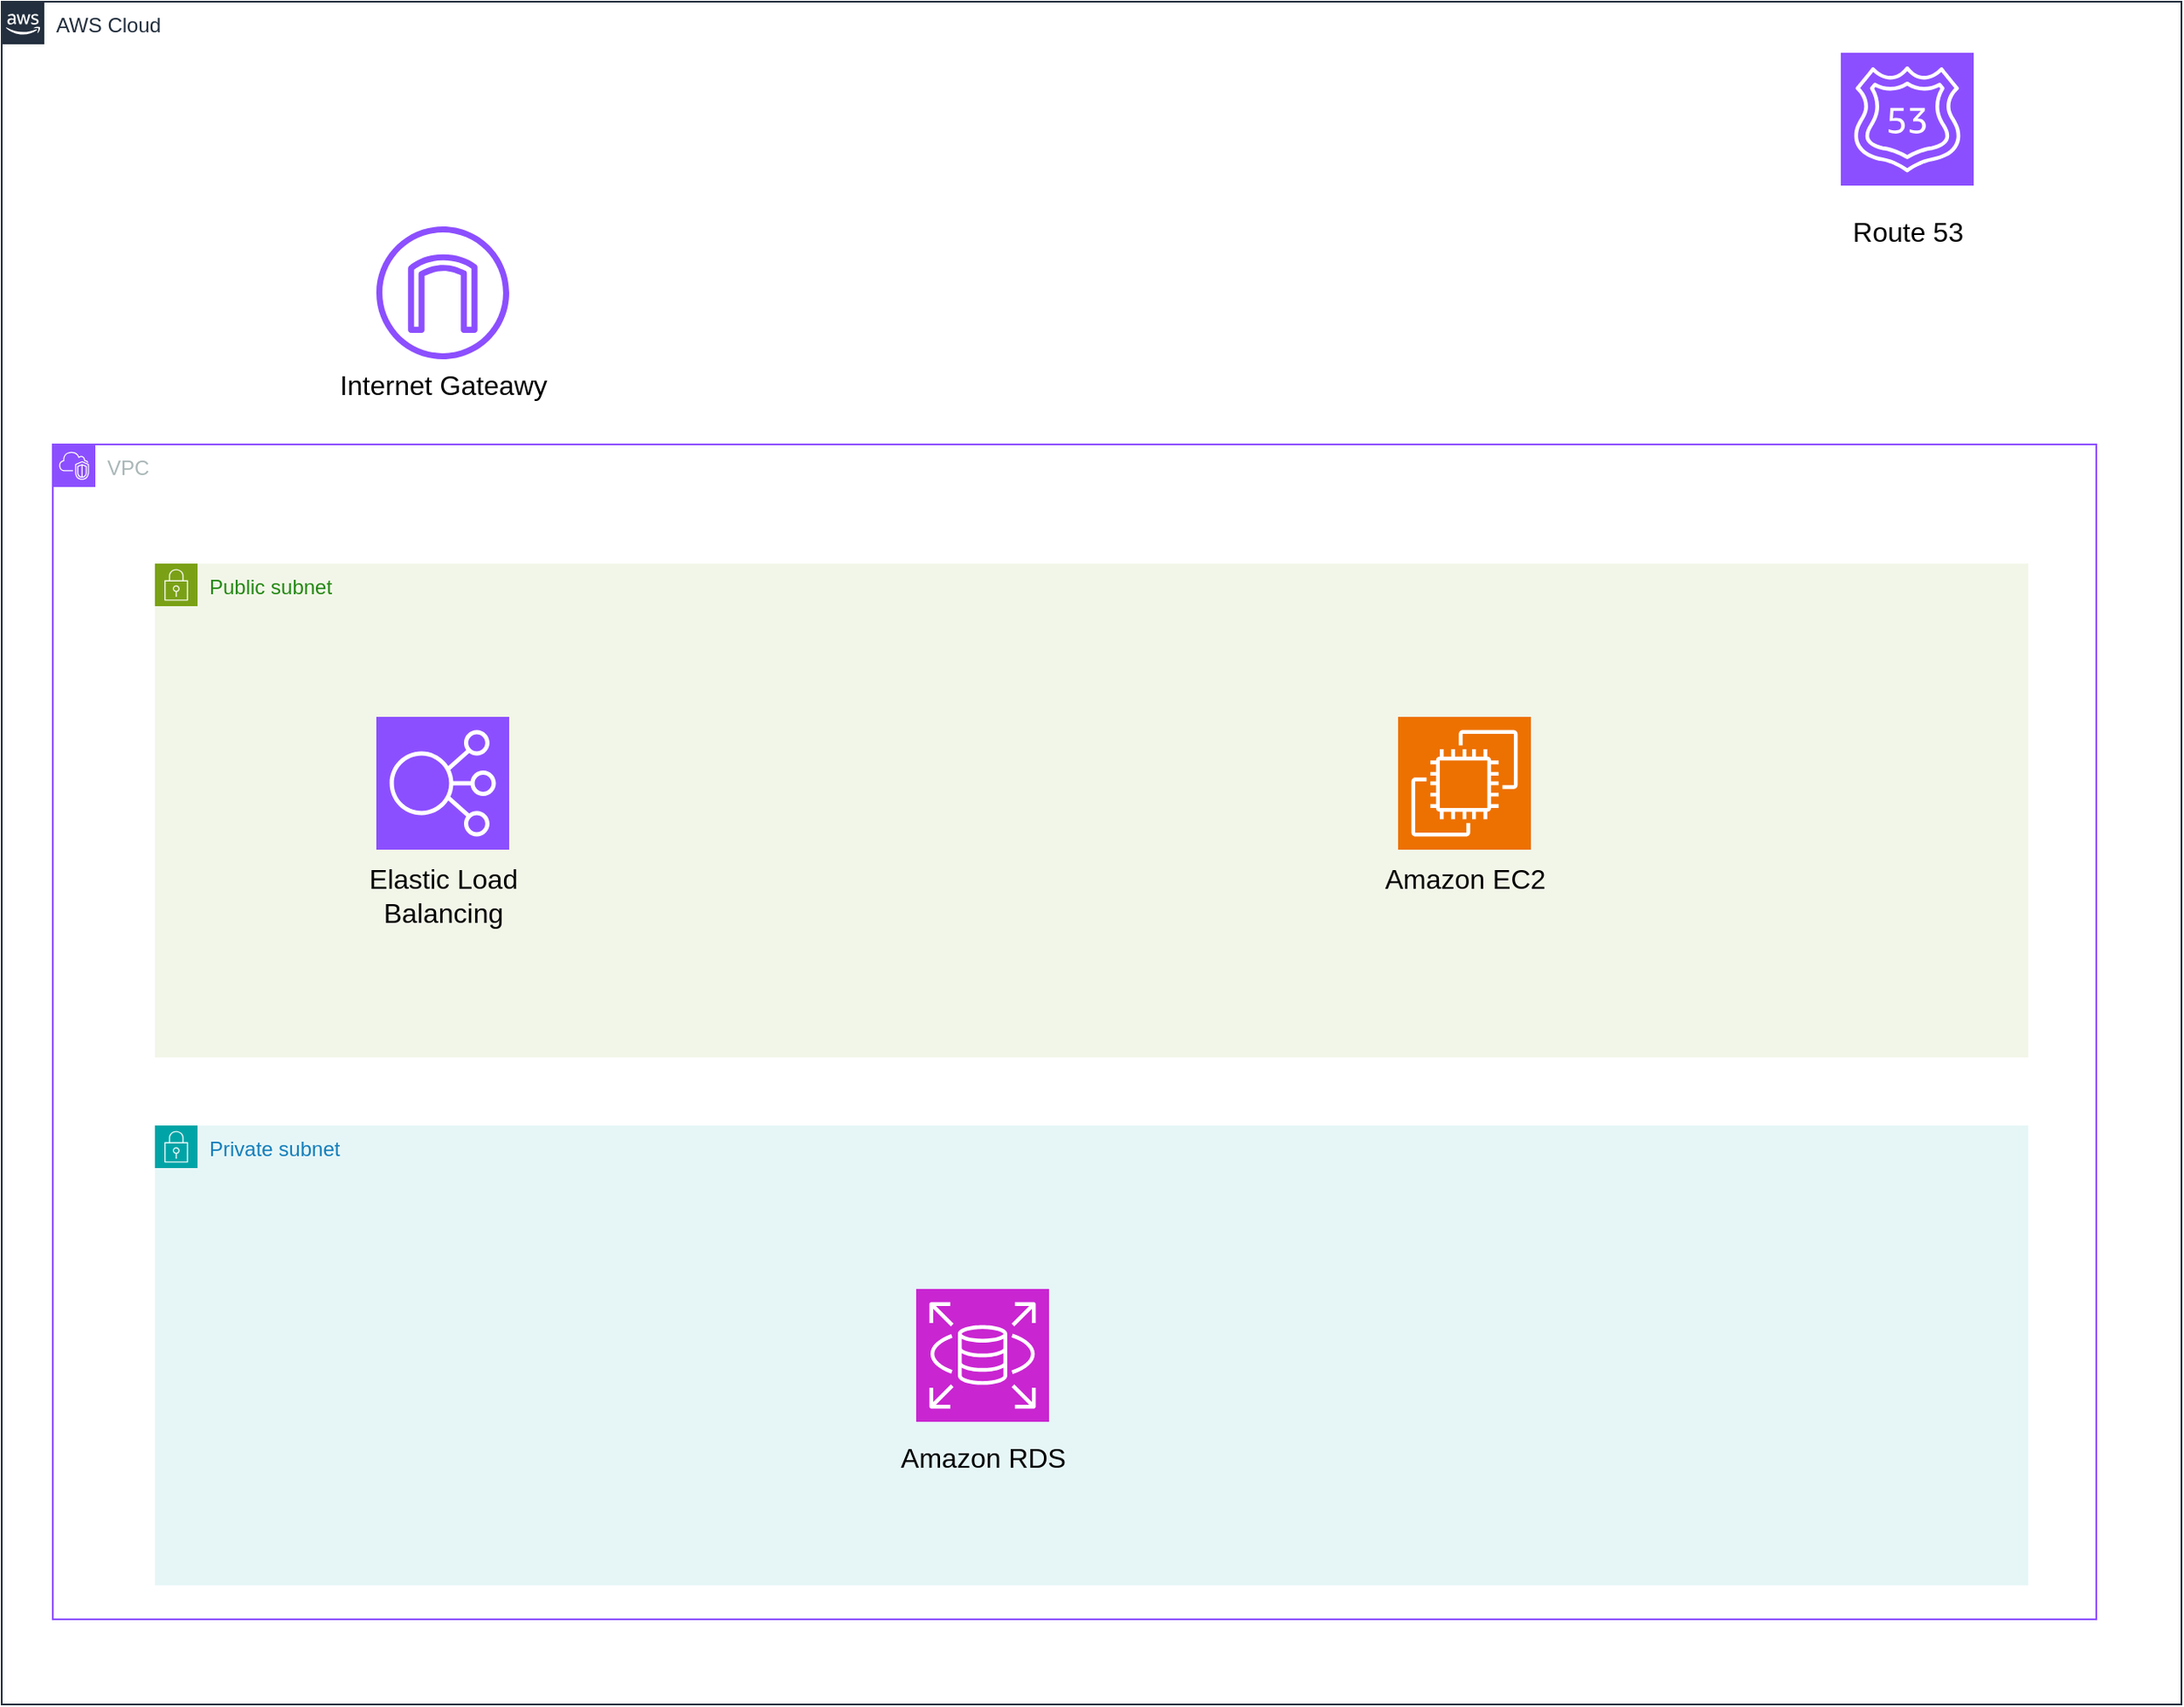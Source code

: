 <mxfile version="24.8.4">
  <diagram name="Page-1" id="3M4bR4976tQd8baS298D">
    <mxGraphModel dx="3056" dy="1105" grid="1" gridSize="10" guides="1" tooltips="1" connect="1" arrows="1" fold="1" page="1" pageScale="1" pageWidth="850" pageHeight="1100" math="0" shadow="0">
      <root>
        <mxCell id="0" />
        <mxCell id="1" parent="0" />
        <mxCell id="jxjZ4RDuN04zo6CGGgM6-1" value="AWS Cloud" style="points=[[0,0],[0.25,0],[0.5,0],[0.75,0],[1,0],[1,0.25],[1,0.5],[1,0.75],[1,1],[0.75,1],[0.5,1],[0.25,1],[0,1],[0,0.75],[0,0.5],[0,0.25]];outlineConnect=0;gradientColor=none;html=1;whiteSpace=wrap;fontSize=12;fontStyle=0;container=1;pointerEvents=0;collapsible=0;recursiveResize=0;shape=mxgraph.aws4.group;grIcon=mxgraph.aws4.group_aws_cloud_alt;strokeColor=#232F3E;fillColor=none;verticalAlign=top;align=left;spacingLeft=30;fontColor=#232F3E;dashed=0;" vertex="1" parent="1">
          <mxGeometry x="-190" y="40" width="1280" height="1000" as="geometry" />
        </mxCell>
        <mxCell id="jxjZ4RDuN04zo6CGGgM6-3" value="VPC" style="points=[[0,0],[0.25,0],[0.5,0],[0.75,0],[1,0],[1,0.25],[1,0.5],[1,0.75],[1,1],[0.75,1],[0.5,1],[0.25,1],[0,1],[0,0.75],[0,0.5],[0,0.25]];outlineConnect=0;gradientColor=none;html=1;whiteSpace=wrap;fontSize=12;fontStyle=0;container=1;pointerEvents=0;collapsible=0;recursiveResize=0;shape=mxgraph.aws4.group;grIcon=mxgraph.aws4.group_vpc2;strokeColor=#8C4FFF;fillColor=none;verticalAlign=top;align=left;spacingLeft=30;fontColor=#AAB7B8;dashed=0;" vertex="1" parent="jxjZ4RDuN04zo6CGGgM6-1">
          <mxGeometry x="30" y="260" width="1200" height="690" as="geometry" />
        </mxCell>
        <mxCell id="jxjZ4RDuN04zo6CGGgM6-4" value="Public subnet" style="points=[[0,0],[0.25,0],[0.5,0],[0.75,0],[1,0],[1,0.25],[1,0.5],[1,0.75],[1,1],[0.75,1],[0.5,1],[0.25,1],[0,1],[0,0.75],[0,0.5],[0,0.25]];outlineConnect=0;gradientColor=none;html=1;whiteSpace=wrap;fontSize=12;fontStyle=0;container=1;pointerEvents=0;collapsible=0;recursiveResize=0;shape=mxgraph.aws4.group;grIcon=mxgraph.aws4.group_security_group;grStroke=0;strokeColor=#7AA116;fillColor=#F2F6E8;verticalAlign=top;align=left;spacingLeft=30;fontColor=#248814;dashed=0;" vertex="1" parent="jxjZ4RDuN04zo6CGGgM6-3">
          <mxGeometry x="60" y="70" width="1100" height="290" as="geometry" />
        </mxCell>
        <mxCell id="jxjZ4RDuN04zo6CGGgM6-7" value="" style="sketch=0;points=[[0,0,0],[0.25,0,0],[0.5,0,0],[0.75,0,0],[1,0,0],[0,1,0],[0.25,1,0],[0.5,1,0],[0.75,1,0],[1,1,0],[0,0.25,0],[0,0.5,0],[0,0.75,0],[1,0.25,0],[1,0.5,0],[1,0.75,0]];outlineConnect=0;fontColor=#232F3E;fillColor=#8C4FFF;strokeColor=#ffffff;dashed=0;verticalLabelPosition=bottom;verticalAlign=top;align=center;html=1;fontSize=12;fontStyle=0;aspect=fixed;shape=mxgraph.aws4.resourceIcon;resIcon=mxgraph.aws4.elastic_load_balancing;" vertex="1" parent="jxjZ4RDuN04zo6CGGgM6-4">
          <mxGeometry x="130" y="90" width="78" height="78" as="geometry" />
        </mxCell>
        <mxCell id="jxjZ4RDuN04zo6CGGgM6-9" value="" style="sketch=0;points=[[0,0,0],[0.25,0,0],[0.5,0,0],[0.75,0,0],[1,0,0],[0,1,0],[0.25,1,0],[0.5,1,0],[0.75,1,0],[1,1,0],[0,0.25,0],[0,0.5,0],[0,0.75,0],[1,0.25,0],[1,0.5,0],[1,0.75,0]];outlineConnect=0;fontColor=#232F3E;fillColor=#ED7100;strokeColor=#ffffff;dashed=0;verticalLabelPosition=bottom;verticalAlign=top;align=center;html=1;fontSize=12;fontStyle=0;aspect=fixed;shape=mxgraph.aws4.resourceIcon;resIcon=mxgraph.aws4.ec2;" vertex="1" parent="jxjZ4RDuN04zo6CGGgM6-4">
          <mxGeometry x="730" y="90" width="78" height="78" as="geometry" />
        </mxCell>
        <mxCell id="jxjZ4RDuN04zo6CGGgM6-12" value="Amazon EC2" style="text;html=1;align=center;verticalAlign=middle;resizable=0;points=[];autosize=1;strokeColor=none;fillColor=none;fontSize=16;" vertex="1" parent="jxjZ4RDuN04zo6CGGgM6-4">
          <mxGeometry x="709" y="170" width="120" height="30" as="geometry" />
        </mxCell>
        <mxCell id="jxjZ4RDuN04zo6CGGgM6-13" value="Elastic Load&lt;div&gt;Balancing&lt;/div&gt;" style="text;html=1;align=center;verticalAlign=middle;resizable=0;points=[];autosize=1;strokeColor=none;fillColor=none;fontSize=16;" vertex="1" parent="jxjZ4RDuN04zo6CGGgM6-4">
          <mxGeometry x="114" y="170" width="110" height="50" as="geometry" />
        </mxCell>
        <mxCell id="jxjZ4RDuN04zo6CGGgM6-5" value="Private subnet" style="points=[[0,0],[0.25,0],[0.5,0],[0.75,0],[1,0],[1,0.25],[1,0.5],[1,0.75],[1,1],[0.75,1],[0.5,1],[0.25,1],[0,1],[0,0.75],[0,0.5],[0,0.25]];outlineConnect=0;gradientColor=none;html=1;whiteSpace=wrap;fontSize=12;fontStyle=0;container=1;pointerEvents=0;collapsible=0;recursiveResize=0;shape=mxgraph.aws4.group;grIcon=mxgraph.aws4.group_security_group;grStroke=0;strokeColor=#00A4A6;fillColor=#E6F6F7;verticalAlign=top;align=left;spacingLeft=30;fontColor=#147EBA;dashed=0;" vertex="1" parent="jxjZ4RDuN04zo6CGGgM6-3">
          <mxGeometry x="60" y="400" width="1100" height="270" as="geometry" />
        </mxCell>
        <mxCell id="jxjZ4RDuN04zo6CGGgM6-10" value="" style="sketch=0;points=[[0,0,0],[0.25,0,0],[0.5,0,0],[0.75,0,0],[1,0,0],[0,1,0],[0.25,1,0],[0.5,1,0],[0.75,1,0],[1,1,0],[0,0.25,0],[0,0.5,0],[0,0.75,0],[1,0.25,0],[1,0.5,0],[1,0.75,0]];outlineConnect=0;fontColor=#232F3E;fillColor=#C925D1;strokeColor=#ffffff;dashed=0;verticalLabelPosition=bottom;verticalAlign=top;align=center;html=1;fontSize=12;fontStyle=0;aspect=fixed;shape=mxgraph.aws4.resourceIcon;resIcon=mxgraph.aws4.rds;" vertex="1" parent="jxjZ4RDuN04zo6CGGgM6-5">
          <mxGeometry x="447" y="96" width="78" height="78" as="geometry" />
        </mxCell>
        <mxCell id="jxjZ4RDuN04zo6CGGgM6-11" value="Amazon RDS" style="text;html=1;align=center;verticalAlign=middle;resizable=0;points=[];autosize=1;strokeColor=none;fillColor=none;fontSize=16;" vertex="1" parent="jxjZ4RDuN04zo6CGGgM6-5">
          <mxGeometry x="426" y="180" width="120" height="30" as="geometry" />
        </mxCell>
        <mxCell id="jxjZ4RDuN04zo6CGGgM6-6" value="" style="sketch=0;points=[[0,0,0],[0.25,0,0],[0.5,0,0],[0.75,0,0],[1,0,0],[0,1,0],[0.25,1,0],[0.5,1,0],[0.75,1,0],[1,1,0],[0,0.25,0],[0,0.5,0],[0,0.75,0],[1,0.25,0],[1,0.5,0],[1,0.75,0]];outlineConnect=0;fontColor=#232F3E;fillColor=#8C4FFF;strokeColor=#ffffff;dashed=0;verticalLabelPosition=bottom;verticalAlign=top;align=center;html=1;fontSize=12;fontStyle=0;aspect=fixed;shape=mxgraph.aws4.resourceIcon;resIcon=mxgraph.aws4.route_53;" vertex="1" parent="jxjZ4RDuN04zo6CGGgM6-1">
          <mxGeometry x="1080" y="30" width="78" height="78" as="geometry" />
        </mxCell>
        <mxCell id="jxjZ4RDuN04zo6CGGgM6-8" value="" style="sketch=0;outlineConnect=0;fontColor=#232F3E;gradientColor=none;fillColor=#8C4FFF;strokeColor=none;dashed=0;verticalLabelPosition=bottom;verticalAlign=top;align=center;html=1;fontSize=12;fontStyle=0;aspect=fixed;pointerEvents=1;shape=mxgraph.aws4.internet_gateway;" vertex="1" parent="jxjZ4RDuN04zo6CGGgM6-1">
          <mxGeometry x="220" y="132" width="78" height="78" as="geometry" />
        </mxCell>
        <mxCell id="jxjZ4RDuN04zo6CGGgM6-14" value="Internet Gateawy" style="text;html=1;align=center;verticalAlign=middle;resizable=0;points=[];autosize=1;strokeColor=none;fillColor=none;fontSize=16;" vertex="1" parent="jxjZ4RDuN04zo6CGGgM6-1">
          <mxGeometry x="184" y="210" width="150" height="30" as="geometry" />
        </mxCell>
        <mxCell id="jxjZ4RDuN04zo6CGGgM6-15" value="Route 53" style="text;html=1;align=center;verticalAlign=middle;resizable=0;points=[];autosize=1;strokeColor=none;fillColor=none;fontSize=16;" vertex="1" parent="jxjZ4RDuN04zo6CGGgM6-1">
          <mxGeometry x="1074" y="120" width="90" height="30" as="geometry" />
        </mxCell>
      </root>
    </mxGraphModel>
  </diagram>
</mxfile>
